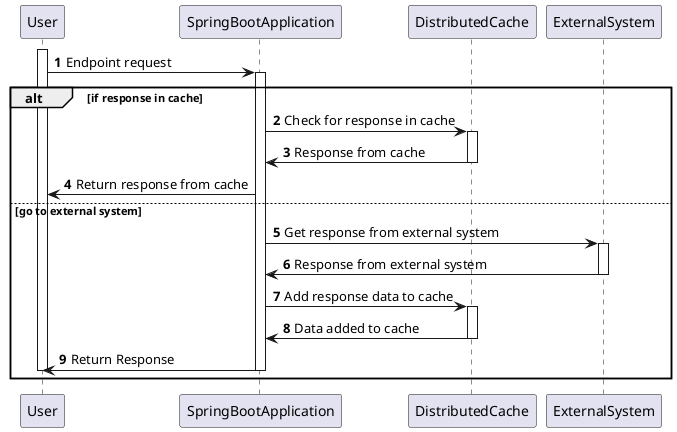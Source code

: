 @startuml

participant User
participant  SpringBootApplication
participant DistributedCache
participant ExternalSystem

autonumber

activate User
User -> SpringBootApplication: Endpoint request
activate SpringBootApplication
alt if response in cache
    SpringBootApplication -> DistributedCache: Check for response in cache
    activate DistributedCache
    DistributedCache -> SpringBootApplication: Response from cache
    deactivate DistributedCache
    SpringBootApplication -> User: Return response from cache
else go to external system
    SpringBootApplication -> ExternalSystem: Get response from external system
    activate ExternalSystem
    ExternalSystem -> SpringBootApplication: Response from external system
    deactivate ExternalSystem
    SpringBootApplication -> DistributedCache: Add response data to cache
    activate DistributedCache
    DistributedCache -> SpringBootApplication: Data added to cache
    deactivate DistributedCache
    SpringBootApplication -> User: Return Response
    deactivate SpringBootApplication
    deactivate User
end


@enduml
